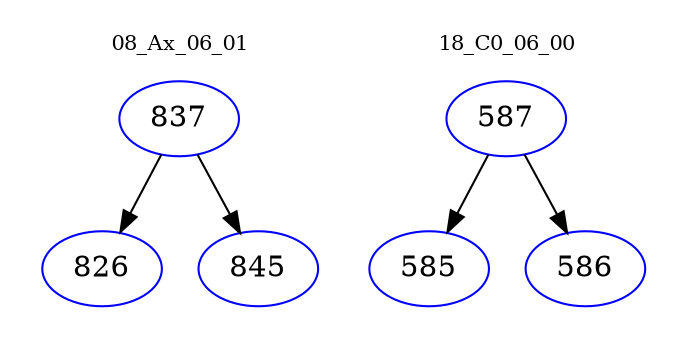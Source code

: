 digraph{
subgraph cluster_0 {
color = white
label = "08_Ax_06_01";
fontsize=10;
T0_837 [label="837", color="blue"]
T0_837 -> T0_826 [color="black"]
T0_826 [label="826", color="blue"]
T0_837 -> T0_845 [color="black"]
T0_845 [label="845", color="blue"]
}
subgraph cluster_1 {
color = white
label = "18_C0_06_00";
fontsize=10;
T1_587 [label="587", color="blue"]
T1_587 -> T1_585 [color="black"]
T1_585 [label="585", color="blue"]
T1_587 -> T1_586 [color="black"]
T1_586 [label="586", color="blue"]
}
}

